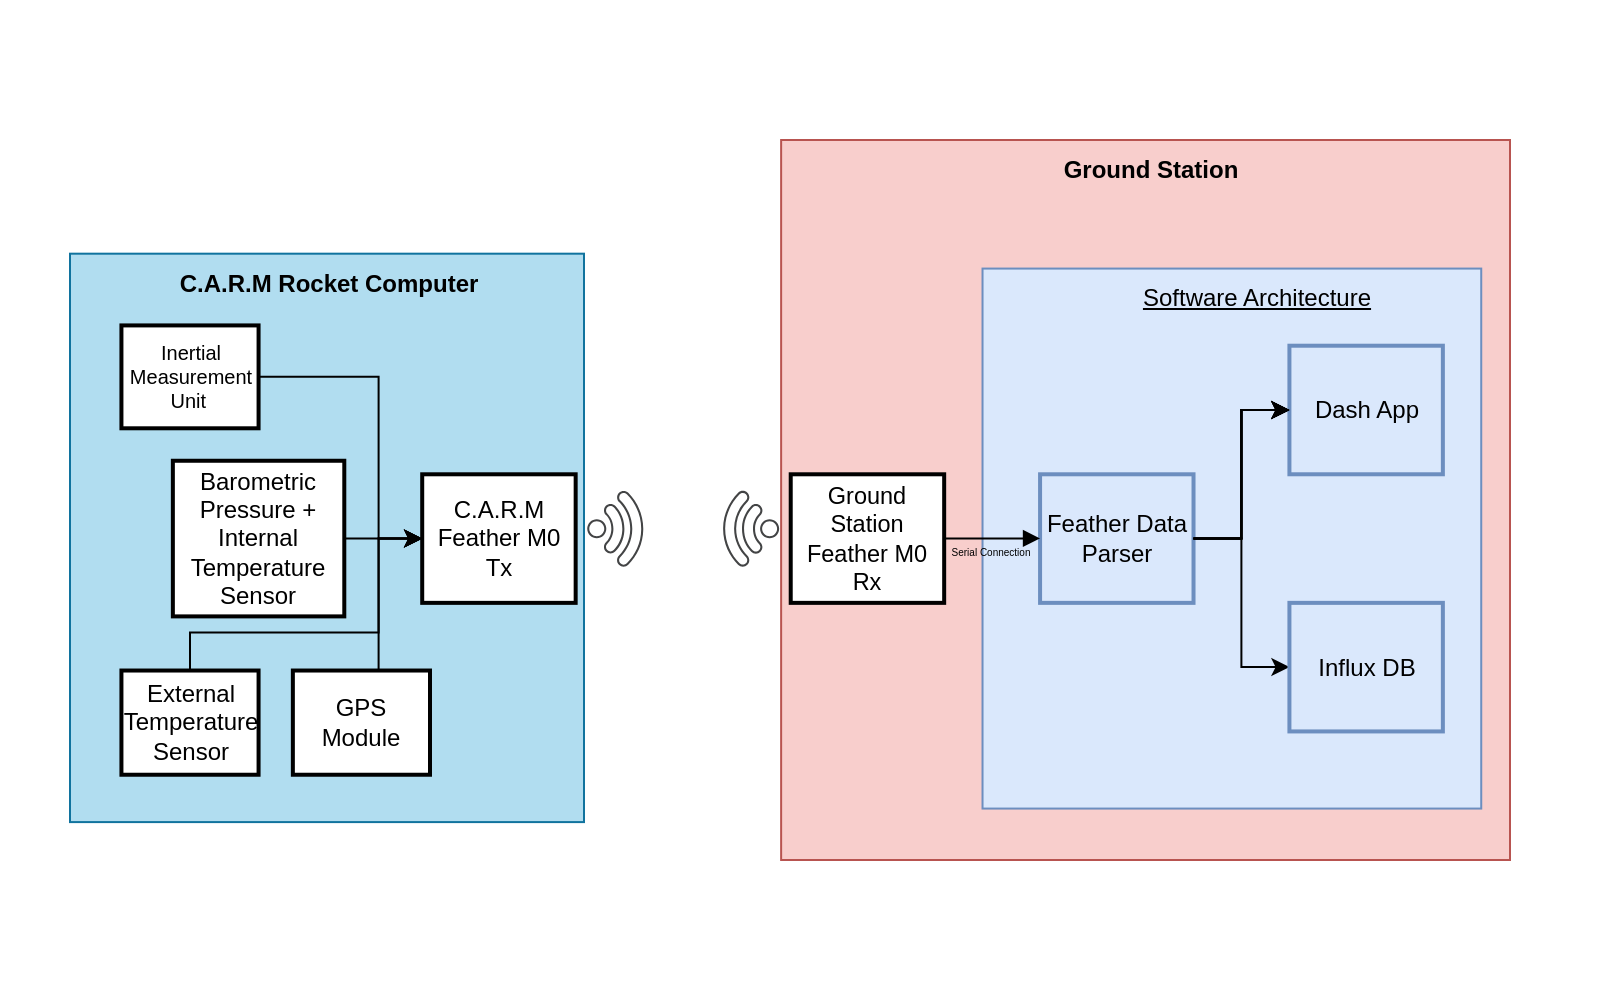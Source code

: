 <mxfile version="22.1.16" type="device">
  <diagram name="Page-1" id="ctp3w-21IuXqPw1LssGX">
    <mxGraphModel dx="711" dy="387" grid="1" gridSize="10" guides="1" tooltips="1" connect="1" arrows="1" fold="1" page="1" pageScale="1" pageWidth="850" pageHeight="1100" math="0" shadow="0">
      <root>
        <mxCell id="0" />
        <mxCell id="1" parent="0" />
        <mxCell id="IH2Ev61ElLuh_EWIL5z0-50" value="" style="rounded=0;whiteSpace=wrap;html=1;strokeColor=none;" parent="1" vertex="1">
          <mxGeometry x="30" y="60" width="800" height="490" as="geometry" />
        </mxCell>
        <mxCell id="IH2Ev61ElLuh_EWIL5z0-47" value="" style="rounded=0;whiteSpace=wrap;html=1;fillColor=#b1ddf0;strokeColor=#10739e;" parent="1" vertex="1">
          <mxGeometry x="65" y="186.84" width="257" height="284.21" as="geometry" />
        </mxCell>
        <mxCell id="IH2Ev61ElLuh_EWIL5z0-32" value="" style="rounded=0;whiteSpace=wrap;html=1;fillColor=#f8cecc;strokeColor=#b85450;" parent="1" vertex="1">
          <mxGeometry x="420.564" y="130" width="364.436" height="360" as="geometry" />
        </mxCell>
        <mxCell id="IH2Ev61ElLuh_EWIL5z0-30" value="" style="rounded=0;whiteSpace=wrap;html=1;fillColor=#dae8fc;strokeColor=#6c8ebf;" parent="1" vertex="1">
          <mxGeometry x="521.264" y="194.286" width="249.351" height="270.0" as="geometry" />
        </mxCell>
        <mxCell id="2" value="C.A.R.M Feather M0 Tx" style="whiteSpace=wrap;strokeWidth=2;" parent="1" vertex="1">
          <mxGeometry x="241.104" y="297.143" width="76.723" height="64.286" as="geometry" />
        </mxCell>
        <mxCell id="3" value="Ground Station Feather M0 Rx" style="whiteSpace=wrap;strokeWidth=2;fontSize=11.75;" parent="1" vertex="1">
          <mxGeometry x="425.36" y="297.143" width="76.723" height="64.286" as="geometry" />
        </mxCell>
        <mxCell id="4" value="Feather Data Parser" style="whiteSpace=wrap;strokeWidth=2;fillColor=#dae8fc;strokeColor=#6c8ebf;" parent="1" vertex="1">
          <mxGeometry x="550.035" y="297.143" width="76.723" height="64.286" as="geometry" />
        </mxCell>
        <mxCell id="5" value="Dash App" style="whiteSpace=wrap;strokeWidth=2;fillColor=#dae8fc;strokeColor=#6c8ebf;" parent="1" vertex="1">
          <mxGeometry x="674.71" y="232.857" width="76.723" height="64.286" as="geometry" />
        </mxCell>
        <mxCell id="IH2Ev61ElLuh_EWIL5z0-13" value="" style="edgeStyle=orthogonalEdgeStyle;rounded=0;orthogonalLoop=1;jettySize=auto;html=1;" parent="1" source="4" target="5" edge="1">
          <mxGeometry relative="1" as="geometry" />
        </mxCell>
        <mxCell id="IH2Ev61ElLuh_EWIL5z0-16" value="" style="edgeStyle=orthogonalEdgeStyle;rounded=0;orthogonalLoop=1;jettySize=auto;html=1;" parent="1" source="4" target="5" edge="1">
          <mxGeometry relative="1" as="geometry" />
        </mxCell>
        <mxCell id="IH2Ev61ElLuh_EWIL5z0-17" value="" style="edgeStyle=orthogonalEdgeStyle;rounded=0;orthogonalLoop=1;jettySize=auto;html=1;" parent="1" source="4" target="5" edge="1">
          <mxGeometry relative="1" as="geometry" />
        </mxCell>
        <mxCell id="IH2Ev61ElLuh_EWIL5z0-18" value="" style="edgeStyle=orthogonalEdgeStyle;rounded=0;orthogonalLoop=1;jettySize=auto;html=1;" parent="1" source="4" target="5" edge="1">
          <mxGeometry relative="1" as="geometry" />
        </mxCell>
        <mxCell id="IH2Ev61ElLuh_EWIL5z0-19" value="" style="edgeStyle=orthogonalEdgeStyle;rounded=0;orthogonalLoop=1;jettySize=auto;html=1;" parent="1" source="4" target="5" edge="1">
          <mxGeometry relative="1" as="geometry" />
        </mxCell>
        <mxCell id="7" value="" style="curved=1;startArrow=none;endArrow=block;exitX=0.992;exitY=0.499;entryX=0.005;entryY=0.499;" parent="1" source="3" target="4" edge="1">
          <mxGeometry relative="1" as="geometry">
            <Array as="points" />
          </mxGeometry>
        </mxCell>
        <mxCell id="IH2Ev61ElLuh_EWIL5z0-10" value="" style="sketch=0;pointerEvents=1;shadow=0;dashed=0;html=1;strokeColor=none;fillColor=#434445;aspect=fixed;labelPosition=center;verticalLabelPosition=bottom;verticalAlign=top;align=center;outlineConnect=0;shape=mxgraph.vvd.wi_fi;rotation=45;" parent="1" vertex="1">
          <mxGeometry x="327.418" y="310" width="28.771" height="28.771" as="geometry" />
        </mxCell>
        <mxCell id="IH2Ev61ElLuh_EWIL5z0-11" value="" style="sketch=0;pointerEvents=1;shadow=0;dashed=0;html=1;strokeColor=none;fillColor=#434445;aspect=fixed;labelPosition=center;verticalLabelPosition=bottom;verticalAlign=top;align=center;outlineConnect=0;shape=mxgraph.vvd.wi_fi;rotation=45;flipV=1;flipH=1;" parent="1" vertex="1">
          <mxGeometry x="386.998" y="310" width="28.771" height="28.771" as="geometry" />
        </mxCell>
        <mxCell id="IH2Ev61ElLuh_EWIL5z0-26" value="" style="edgeStyle=orthogonalEdgeStyle;rounded=0;orthogonalLoop=1;jettySize=auto;html=1;exitX=1;exitY=0.5;exitDx=0;exitDy=0;" parent="1" source="4" target="IH2Ev61ElLuh_EWIL5z0-27" edge="1">
          <mxGeometry relative="1" as="geometry">
            <mxPoint x="618.127" y="432.143" as="sourcePoint" />
          </mxGeometry>
        </mxCell>
        <mxCell id="IH2Ev61ElLuh_EWIL5z0-27" value="Influx DB" style="whiteSpace=wrap;strokeWidth=2;fillColor=#dae8fc;strokeColor=#6c8ebf;" parent="1" vertex="1">
          <mxGeometry x="674.71" y="361.429" width="76.723" height="64.286" as="geometry" />
        </mxCell>
        <mxCell id="IH2Ev61ElLuh_EWIL5z0-31" value="Software Architecture" style="text;html=1;align=center;verticalAlign=middle;resizable=0;points=[];autosize=1;strokeColor=none;fillColor=none;fontStyle=4" parent="1" vertex="1">
          <mxGeometry x="587.858" y="194.286" width="140" height="30" as="geometry" />
        </mxCell>
        <mxCell id="IH2Ev61ElLuh_EWIL5z0-33" value="&lt;b&gt;Ground Station&lt;/b&gt;" style="text;html=1;align=center;verticalAlign=middle;resizable=0;points=[];autosize=1;strokeColor=none;fillColor=none;" parent="1" vertex="1">
          <mxGeometry x="550.035" y="130" width="110" height="30" as="geometry" />
        </mxCell>
        <mxCell id="IH2Ev61ElLuh_EWIL5z0-46" style="edgeStyle=orthogonalEdgeStyle;rounded=0;orthogonalLoop=1;jettySize=auto;html=1;exitX=0.5;exitY=0;exitDx=0;exitDy=0;entryX=0;entryY=0.5;entryDx=0;entryDy=0;" parent="1" source="IH2Ev61ElLuh_EWIL5z0-36" target="2" edge="1">
          <mxGeometry relative="1" as="geometry">
            <Array as="points">
              <mxPoint x="125" y="376.316" />
              <mxPoint x="219.286" y="376.316" />
              <mxPoint x="219.286" y="328.947" />
            </Array>
          </mxGeometry>
        </mxCell>
        <mxCell id="IH2Ev61ElLuh_EWIL5z0-36" value="External Temperature Sensor" style="whiteSpace=wrap;strokeWidth=2;" parent="1" vertex="1">
          <mxGeometry x="90.714" y="395.263" width="68.571" height="52.105" as="geometry" />
        </mxCell>
        <mxCell id="IH2Ev61ElLuh_EWIL5z0-44" style="edgeStyle=orthogonalEdgeStyle;rounded=0;orthogonalLoop=1;jettySize=auto;html=1;exitX=1;exitY=0.5;exitDx=0;exitDy=0;entryX=0;entryY=0.5;entryDx=0;entryDy=0;" parent="1" source="IH2Ev61ElLuh_EWIL5z0-37" target="2" edge="1">
          <mxGeometry relative="1" as="geometry">
            <Array as="points">
              <mxPoint x="219.286" y="248.421" />
              <mxPoint x="219.286" y="328.947" />
            </Array>
          </mxGeometry>
        </mxCell>
        <mxCell id="IH2Ev61ElLuh_EWIL5z0-37" value="Inertial Measurement Unit " style="whiteSpace=wrap;strokeWidth=2;fontSize=10;" parent="1" vertex="1">
          <mxGeometry x="90.714" y="222.709" width="68.571" height="51.433" as="geometry" />
        </mxCell>
        <mxCell id="IH2Ev61ElLuh_EWIL5z0-39" value="&lt;font style=&quot;font-size: 5px;&quot;&gt;Serial Connection&lt;/font&gt;" style="text;html=1;align=center;verticalAlign=middle;resizable=0;points=[];autosize=1;strokeColor=none;fillColor=none;fontSize=5;" parent="1" vertex="1">
          <mxGeometry x="495.003" y="325.158" width="60" height="20" as="geometry" />
        </mxCell>
        <mxCell id="IH2Ev61ElLuh_EWIL5z0-43" style="edgeStyle=orthogonalEdgeStyle;rounded=0;orthogonalLoop=1;jettySize=auto;html=1;exitX=1;exitY=0.5;exitDx=0;exitDy=0;entryX=0;entryY=0.5;entryDx=0;entryDy=0;" parent="1" source="IH2Ev61ElLuh_EWIL5z0-41" target="2" edge="1">
          <mxGeometry relative="1" as="geometry" />
        </mxCell>
        <mxCell id="IH2Ev61ElLuh_EWIL5z0-41" value="Barometric Pressure + Internal Temperature Sensor" style="whiteSpace=wrap;strokeWidth=2;" parent="1" vertex="1">
          <mxGeometry x="116.429" y="290.38" width="85.714" height="77.817" as="geometry" />
        </mxCell>
        <mxCell id="IH2Ev61ElLuh_EWIL5z0-45" style="edgeStyle=orthogonalEdgeStyle;rounded=0;orthogonalLoop=1;jettySize=auto;html=1;exitX=0.5;exitY=0;exitDx=0;exitDy=0;entryX=0;entryY=0.5;entryDx=0;entryDy=0;" parent="1" source="IH2Ev61ElLuh_EWIL5z0-42" target="2" edge="1">
          <mxGeometry relative="1" as="geometry">
            <Array as="points">
              <mxPoint x="219.286" y="395.263" />
              <mxPoint x="219.286" y="328.947" />
            </Array>
          </mxGeometry>
        </mxCell>
        <mxCell id="IH2Ev61ElLuh_EWIL5z0-42" value="GPS Module" style="whiteSpace=wrap;strokeWidth=2;" parent="1" vertex="1">
          <mxGeometry x="176.429" y="395.263" width="68.571" height="52.105" as="geometry" />
        </mxCell>
        <mxCell id="IH2Ev61ElLuh_EWIL5z0-48" value="&lt;b&gt;C.A.R.M Rocket Computer&lt;/b&gt;" style="text;html=1;align=center;verticalAlign=middle;resizable=0;points=[];autosize=1;strokeColor=none;fillColor=none;" parent="1" vertex="1">
          <mxGeometry x="108.502" y="186.842" width="170" height="30" as="geometry" />
        </mxCell>
      </root>
    </mxGraphModel>
  </diagram>
</mxfile>
